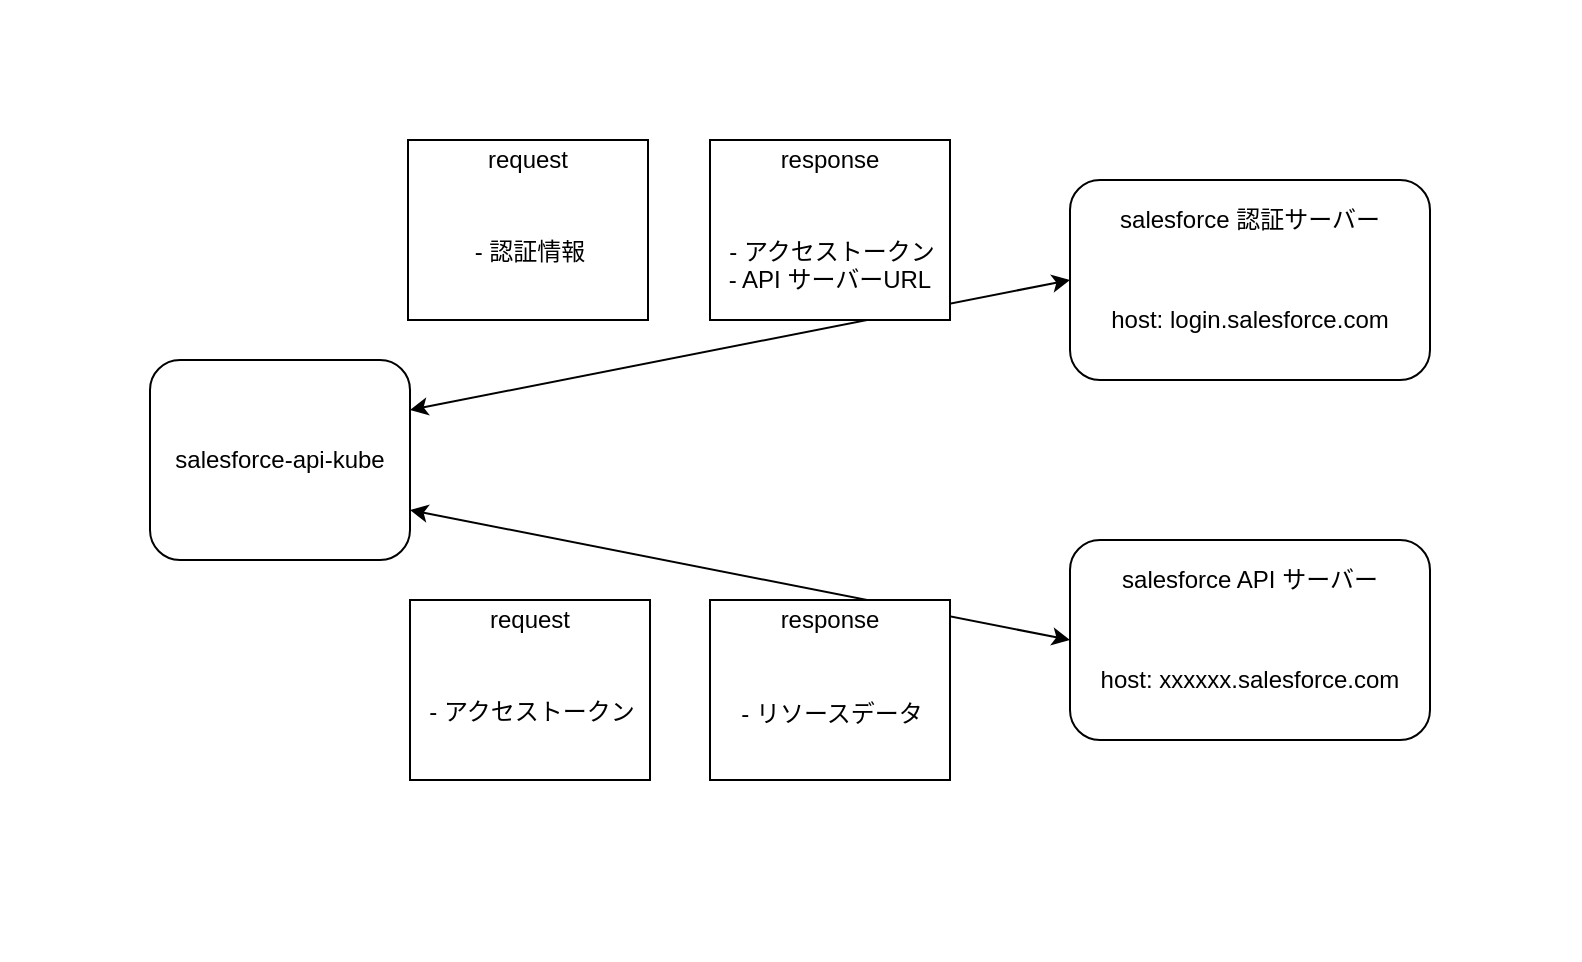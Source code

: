 <mxfile version="14.6.13" type="device"><diagram id="peV9Otfml4ErNmlHavHO" name="ページ1"><mxGraphModel dx="1773" dy="636" grid="1" gridSize="10" guides="1" tooltips="1" connect="1" arrows="1" fold="1" page="1" pageScale="1" pageWidth="827" pageHeight="1169" math="0" shadow="0"><root><mxCell id="0"/><mxCell id="1" parent="0"/><mxCell id="nNIY_DEvqCbvVMNjh6JX-40" value="" style="group" parent="1" vertex="1" connectable="0"><mxGeometry x="-35" y="40" width="790" height="480" as="geometry"/></mxCell><mxCell id="nNIY_DEvqCbvVMNjh6JX-18" value="" style="group" parent="nNIY_DEvqCbvVMNjh6JX-40" vertex="1" connectable="0"><mxGeometry x="75" y="90" width="640" height="280" as="geometry"/></mxCell><mxCell id="nNIY_DEvqCbvVMNjh6JX-4" value="" style="group" parent="nNIY_DEvqCbvVMNjh6JX-18" vertex="1" connectable="0"><mxGeometry y="90" width="130" height="100" as="geometry"/></mxCell><mxCell id="nNIY_DEvqCbvVMNjh6JX-1" value="" style="rounded=1;whiteSpace=wrap;html=1;fontStyle=1" parent="nNIY_DEvqCbvVMNjh6JX-4" vertex="1"><mxGeometry width="130" height="100" as="geometry"/></mxCell><mxCell id="nNIY_DEvqCbvVMNjh6JX-3" value="salesforce-api-kube&lt;br&gt;" style="text;html=1;strokeColor=none;fillColor=none;align=center;verticalAlign=middle;whiteSpace=wrap;rounded=0;" parent="nNIY_DEvqCbvVMNjh6JX-4" vertex="1"><mxGeometry y="40" width="130" height="20" as="geometry"/></mxCell><mxCell id="nNIY_DEvqCbvVMNjh6JX-5" value="" style="group" parent="nNIY_DEvqCbvVMNjh6JX-18" vertex="1" connectable="0"><mxGeometry x="460" width="180" height="100" as="geometry"/></mxCell><mxCell id="nNIY_DEvqCbvVMNjh6JX-6" value="" style="rounded=1;whiteSpace=wrap;html=1;fontStyle=1" parent="nNIY_DEvqCbvVMNjh6JX-5" vertex="1"><mxGeometry width="180" height="100" as="geometry"/></mxCell><mxCell id="nNIY_DEvqCbvVMNjh6JX-7" value="salesforce 認証サーバー" style="text;html=1;strokeColor=none;fillColor=none;align=center;verticalAlign=middle;whiteSpace=wrap;rounded=0;" parent="nNIY_DEvqCbvVMNjh6JX-5" vertex="1"><mxGeometry x="10" y="10" width="160" height="20" as="geometry"/></mxCell><mxCell id="nNIY_DEvqCbvVMNjh6JX-11" value="host: login.salesforce.com" style="text;html=1;strokeColor=none;fillColor=none;align=center;verticalAlign=middle;whiteSpace=wrap;rounded=0;" parent="nNIY_DEvqCbvVMNjh6JX-5" vertex="1"><mxGeometry x="10" y="60" width="160" height="20" as="geometry"/></mxCell><mxCell id="nNIY_DEvqCbvVMNjh6JX-12" value="" style="group" parent="nNIY_DEvqCbvVMNjh6JX-18" vertex="1" connectable="0"><mxGeometry x="460" y="180" width="180" height="100" as="geometry"/></mxCell><mxCell id="nNIY_DEvqCbvVMNjh6JX-13" value="" style="rounded=1;whiteSpace=wrap;html=1;fontStyle=1" parent="nNIY_DEvqCbvVMNjh6JX-12" vertex="1"><mxGeometry width="180" height="100" as="geometry"/></mxCell><mxCell id="nNIY_DEvqCbvVMNjh6JX-14" value="salesforce API サーバー" style="text;html=1;strokeColor=none;fillColor=none;align=center;verticalAlign=middle;whiteSpace=wrap;rounded=0;" parent="nNIY_DEvqCbvVMNjh6JX-12" vertex="1"><mxGeometry x="10" y="10" width="160" height="20" as="geometry"/></mxCell><mxCell id="nNIY_DEvqCbvVMNjh6JX-15" value="host: xxxxxx.salesforce.com" style="text;html=1;strokeColor=none;fillColor=none;align=center;verticalAlign=middle;whiteSpace=wrap;rounded=0;" parent="nNIY_DEvqCbvVMNjh6JX-12" vertex="1"><mxGeometry x="10" y="60" width="160" height="20" as="geometry"/></mxCell><mxCell id="nNIY_DEvqCbvVMNjh6JX-16" value="" style="endArrow=classic;startArrow=classic;html=1;entryX=0;entryY=0.5;entryDx=0;entryDy=0;exitX=1;exitY=0.25;exitDx=0;exitDy=0;" parent="nNIY_DEvqCbvVMNjh6JX-18" source="nNIY_DEvqCbvVMNjh6JX-1" target="nNIY_DEvqCbvVMNjh6JX-6" edge="1"><mxGeometry width="50" height="50" relative="1" as="geometry"><mxPoint x="160" y="120" as="sourcePoint"/><mxPoint x="210" y="70" as="targetPoint"/></mxGeometry></mxCell><mxCell id="nNIY_DEvqCbvVMNjh6JX-17" value="" style="endArrow=classic;startArrow=classic;html=1;entryX=0;entryY=0.5;entryDx=0;entryDy=0;exitX=1;exitY=0.75;exitDx=0;exitDy=0;" parent="nNIY_DEvqCbvVMNjh6JX-18" source="nNIY_DEvqCbvVMNjh6JX-1" target="nNIY_DEvqCbvVMNjh6JX-13" edge="1"><mxGeometry width="50" height="50" relative="1" as="geometry"><mxPoint x="130" y="190" as="sourcePoint"/><mxPoint x="440" y="130" as="targetPoint"/></mxGeometry></mxCell><mxCell id="nNIY_DEvqCbvVMNjh6JX-25" value="" style="group" parent="nNIY_DEvqCbvVMNjh6JX-40" vertex="1" connectable="0"><mxGeometry x="204" y="70" width="120" height="90" as="geometry"/></mxCell><mxCell id="nNIY_DEvqCbvVMNjh6JX-21" value="" style="rounded=0;whiteSpace=wrap;html=1;" parent="nNIY_DEvqCbvVMNjh6JX-25" vertex="1"><mxGeometry width="120" height="90" as="geometry"/></mxCell><mxCell id="nNIY_DEvqCbvVMNjh6JX-22" value="- 認証情報" style="text;html=1;strokeColor=none;fillColor=none;align=center;verticalAlign=middle;whiteSpace=wrap;rounded=0;" parent="nNIY_DEvqCbvVMNjh6JX-25" vertex="1"><mxGeometry x="6" y="46" width="110" height="20" as="geometry"/></mxCell><mxCell id="nNIY_DEvqCbvVMNjh6JX-24" value="request" style="text;html=1;strokeColor=none;fillColor=none;align=center;verticalAlign=middle;whiteSpace=wrap;rounded=0;" parent="nNIY_DEvqCbvVMNjh6JX-25" vertex="1"><mxGeometry x="32" width="56" height="20" as="geometry"/></mxCell><mxCell id="nNIY_DEvqCbvVMNjh6JX-26" value="" style="group" parent="nNIY_DEvqCbvVMNjh6JX-40" vertex="1" connectable="0"><mxGeometry x="355" y="70" width="120" height="90" as="geometry"/></mxCell><mxCell id="nNIY_DEvqCbvVMNjh6JX-27" value="" style="rounded=0;whiteSpace=wrap;html=1;" parent="nNIY_DEvqCbvVMNjh6JX-26" vertex="1"><mxGeometry width="120" height="90" as="geometry"/></mxCell><mxCell id="nNIY_DEvqCbvVMNjh6JX-28" value="- アクセストークン" style="text;html=1;strokeColor=none;fillColor=none;align=center;verticalAlign=middle;whiteSpace=wrap;rounded=0;" parent="nNIY_DEvqCbvVMNjh6JX-26" vertex="1"><mxGeometry x="6" y="46" width="110" height="20" as="geometry"/></mxCell><mxCell id="nNIY_DEvqCbvVMNjh6JX-29" value="- API サーバーURL" style="text;html=1;strokeColor=none;fillColor=none;align=center;verticalAlign=middle;whiteSpace=wrap;rounded=0;" parent="nNIY_DEvqCbvVMNjh6JX-26" vertex="1"><mxGeometry x="5" y="60" width="110" height="20" as="geometry"/></mxCell><mxCell id="nNIY_DEvqCbvVMNjh6JX-30" value="response" style="text;html=1;strokeColor=none;fillColor=none;align=center;verticalAlign=middle;whiteSpace=wrap;rounded=0;" parent="nNIY_DEvqCbvVMNjh6JX-26" vertex="1"><mxGeometry x="32" width="56" height="20" as="geometry"/></mxCell><mxCell id="nNIY_DEvqCbvVMNjh6JX-31" value="" style="group" parent="nNIY_DEvqCbvVMNjh6JX-40" vertex="1" connectable="0"><mxGeometry x="355" y="300" width="120" height="90" as="geometry"/></mxCell><mxCell id="nNIY_DEvqCbvVMNjh6JX-32" value="" style="rounded=0;whiteSpace=wrap;html=1;" parent="nNIY_DEvqCbvVMNjh6JX-31" vertex="1"><mxGeometry width="120" height="90" as="geometry"/></mxCell><mxCell id="nNIY_DEvqCbvVMNjh6JX-33" value="- リソースデータ" style="text;html=1;strokeColor=none;fillColor=none;align=center;verticalAlign=middle;whiteSpace=wrap;rounded=0;" parent="nNIY_DEvqCbvVMNjh6JX-31" vertex="1"><mxGeometry x="6" y="47" width="110" height="20" as="geometry"/></mxCell><mxCell id="nNIY_DEvqCbvVMNjh6JX-35" value="response" style="text;html=1;strokeColor=none;fillColor=none;align=center;verticalAlign=middle;whiteSpace=wrap;rounded=0;" parent="nNIY_DEvqCbvVMNjh6JX-31" vertex="1"><mxGeometry x="32" width="56" height="20" as="geometry"/></mxCell><mxCell id="nNIY_DEvqCbvVMNjh6JX-36" value="" style="group" parent="nNIY_DEvqCbvVMNjh6JX-40" vertex="1" connectable="0"><mxGeometry x="205" y="300" width="120" height="90" as="geometry"/></mxCell><mxCell id="nNIY_DEvqCbvVMNjh6JX-37" value="" style="rounded=0;whiteSpace=wrap;html=1;" parent="nNIY_DEvqCbvVMNjh6JX-36" vertex="1"><mxGeometry width="120" height="90" as="geometry"/></mxCell><mxCell id="nNIY_DEvqCbvVMNjh6JX-38" value="- アクセストークン" style="text;html=1;strokeColor=none;fillColor=none;align=center;verticalAlign=middle;whiteSpace=wrap;rounded=0;" parent="nNIY_DEvqCbvVMNjh6JX-36" vertex="1"><mxGeometry x="6" y="46" width="110" height="20" as="geometry"/></mxCell><mxCell id="nNIY_DEvqCbvVMNjh6JX-39" value="request" style="text;html=1;strokeColor=none;fillColor=none;align=center;verticalAlign=middle;whiteSpace=wrap;rounded=0;" parent="nNIY_DEvqCbvVMNjh6JX-36" vertex="1"><mxGeometry x="32" width="56" height="20" as="geometry"/></mxCell></root></mxGraphModel></diagram></mxfile>